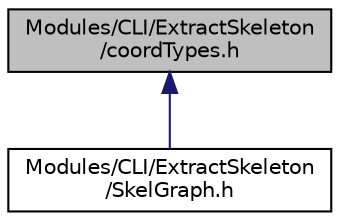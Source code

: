 digraph "Modules/CLI/ExtractSkeleton/coordTypes.h"
{
  bgcolor="transparent";
  edge [fontname="Helvetica",fontsize="10",labelfontname="Helvetica",labelfontsize="10"];
  node [fontname="Helvetica",fontsize="10",shape=record];
  Node7 [label="Modules/CLI/ExtractSkeleton\l/coordTypes.h",height=0.2,width=0.4,color="black", fillcolor="grey75", style="filled", fontcolor="black"];
  Node7 -> Node8 [dir="back",color="midnightblue",fontsize="10",style="solid",fontname="Helvetica"];
  Node8 [label="Modules/CLI/ExtractSkeleton\l/SkelGraph.h",height=0.2,width=0.4,color="black",URL="$SkelGraph_8h.html"];
}
